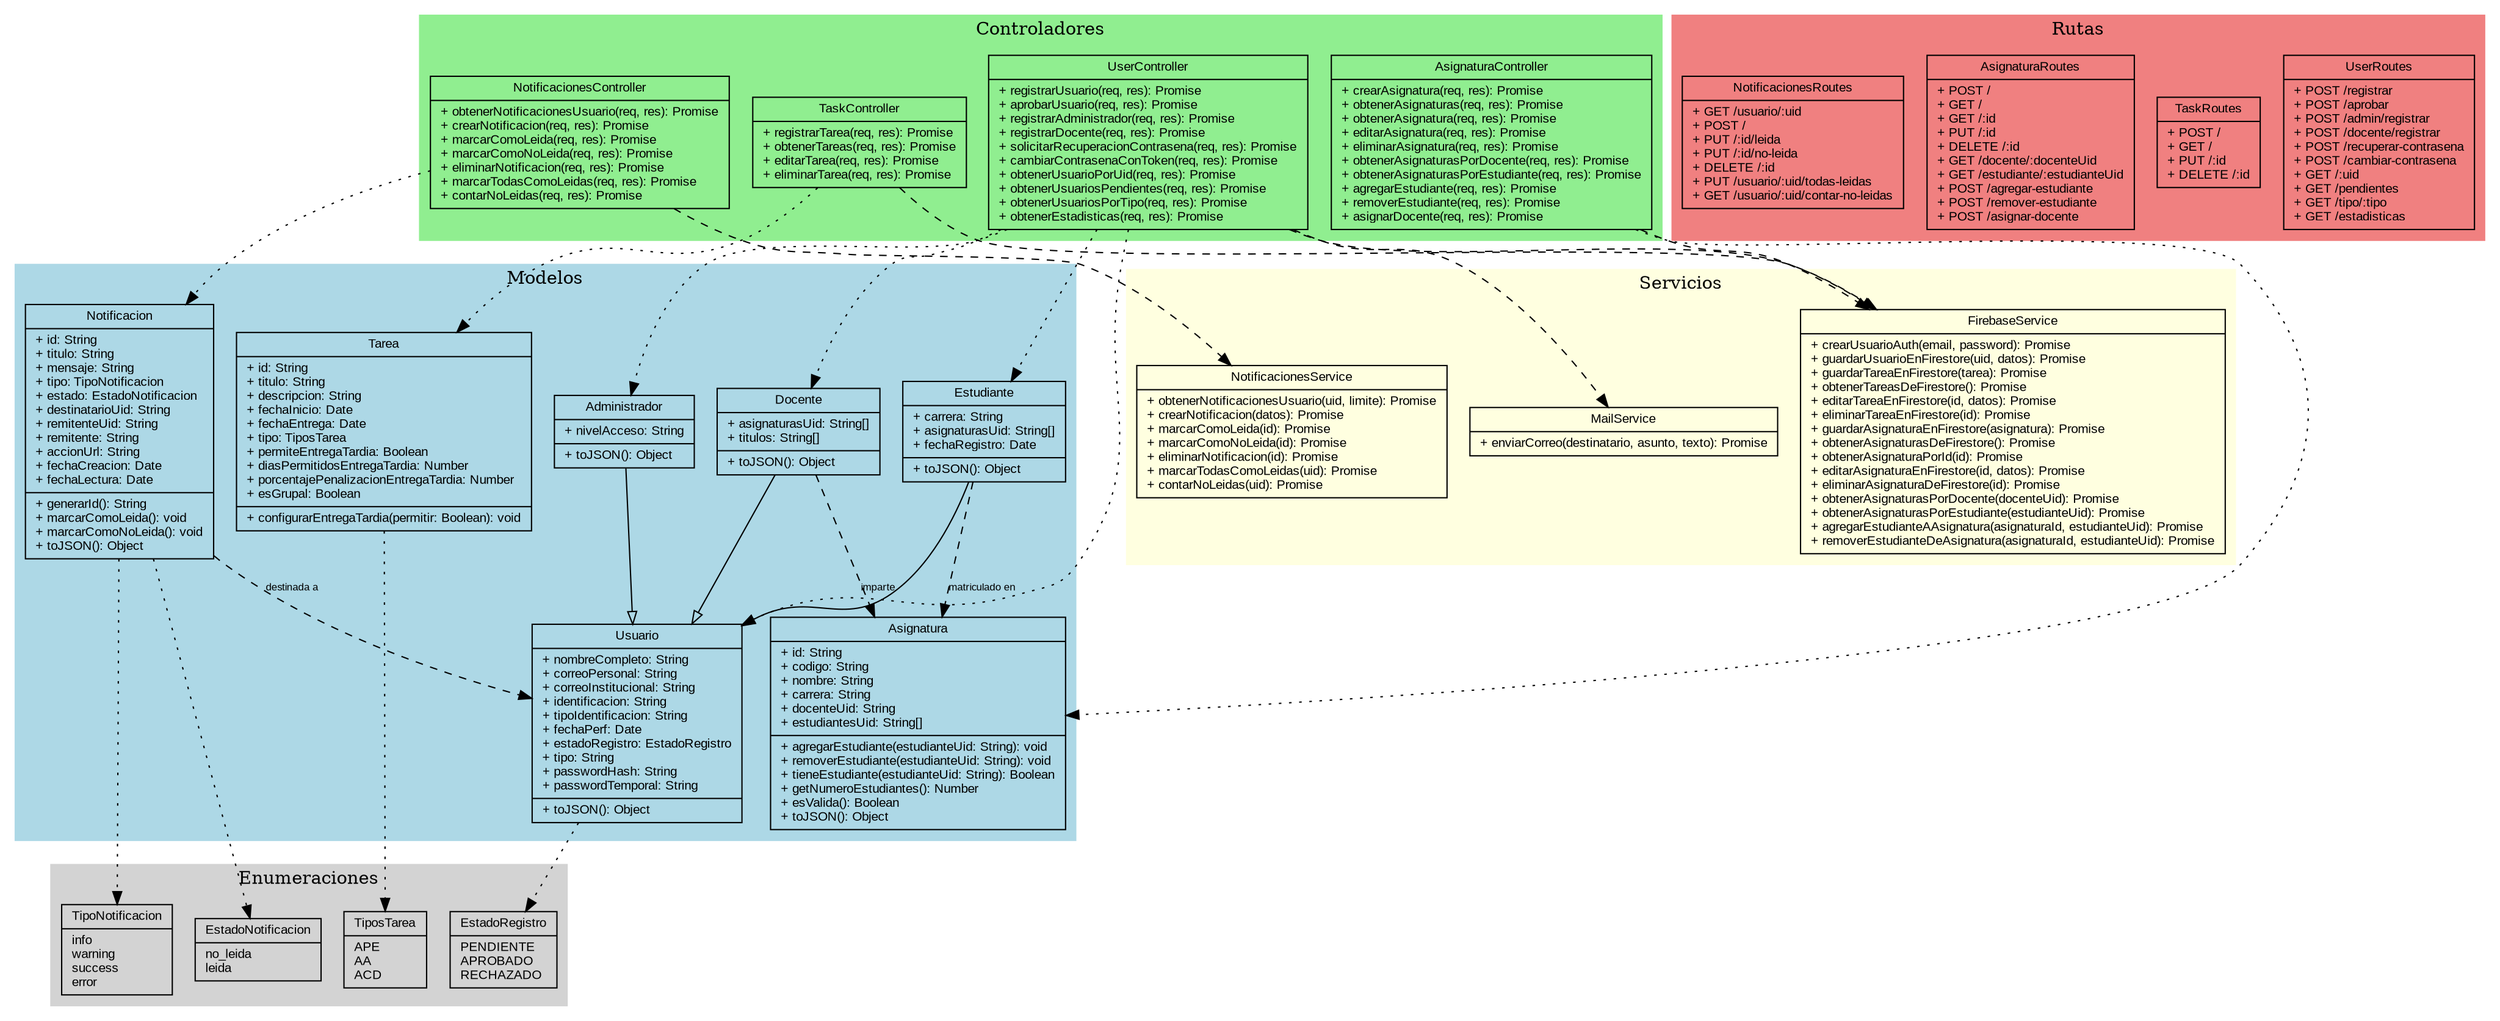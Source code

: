 digraph BackendSGTA {
  // Configuración del gráfico
  rankdir=TB;
  node [shape=record, fontname="Arial", fontsize=10];
  edge [fontname="Arial", fontsize=8];
  
  // Enumeraciones
  subgraph cluster_enums {
    label="Enumeraciones";
    style=filled;
    color=lightgrey;
    
    EstadoRegistro [label="{EstadoRegistro|PENDIENTE\lAPROBADO\lRECHAZADO\l}"];
    TiposTarea [label="{TiposTarea|APE\lAA\lACD\l}"];
    TipoNotificacion [label="{TipoNotificacion|info\lwarning\lsuccess\lerror\l}"];
    EstadoNotificacion [label="{EstadoNotificacion|no_leida\lleida\l}"];
  }
  
  // Clases de Modelo
  subgraph cluster_models {
    label="Modelos";
    style=filled;
    color=lightblue;
    
    Usuario [label="{Usuario|+ nombreCompleto: String\l+ correoPersonal: String\l+ correoInstitucional: String\l+ identificacion: String\l+ tipoIdentificacion: String\l+ fechaPerf: Date\l+ estadoRegistro: EstadoRegistro\l+ tipo: String\l+ passwordHash: String\l+ passwordTemporal: String\l|+ toJSON(): Object\l}"];
    
    Estudiante [label="{Estudiante|+ carrera: String\l+ asignaturasUid: String[]\l+ fechaRegistro: Date\l|+ toJSON(): Object\l}"];
    
    Docente [label="{Docente|+ asignaturasUid: String[]\l+ titulos: String[]\l|+ toJSON(): Object\l}"];
    
    Administrador [label="{Administrador|+ nivelAcceso: String\l|+ toJSON(): Object\l}"];
    
    Tarea [label="{Tarea|+ id: String\l+ titulo: String\l+ descripcion: String\l+ fechaInicio: Date\l+ fechaEntrega: Date\l+ tipo: TiposTarea\l+ permiteEntregaTardia: Boolean\l+ diasPermitidosEntregaTardia: Number\l+ porcentajePenalizacionEntregaTardia: Number\l+ esGrupal: Boolean\l|+ configurarEntregaTardia(permitir: Boolean): void\l}"];
    
    Asignatura [label="{Asignatura|+ id: String\l+ codigo: String\l+ nombre: String\l+ carrera: String\l+ docenteUid: String\l+ estudiantesUid: String[]\l|+ agregarEstudiante(estudianteUid: String): void\l+ removerEstudiante(estudianteUid: String): void\l+ tieneEstudiante(estudianteUid: String): Boolean\l+ getNumeroEstudiantes(): Number\l+ esValida(): Boolean\l+ toJSON(): Object\l}"];
    
    Notificacion [label="{Notificacion|+ id: String\l+ titulo: String\l+ mensaje: String\l+ tipo: TipoNotificacion\l+ estado: EstadoNotificacion\l+ destinatarioUid: String\l+ remitenteUid: String\l+ remitente: String\l+ accionUrl: String\l+ fechaCreacion: Date\l+ fechaLectura: Date\l|+ generarId(): String\l+ marcarComoLeida(): void\l+ marcarComoNoLeida(): void\l+ toJSON(): Object\l}"];
  }
  
  // Controladores
  subgraph cluster_controllers {
    label="Controladores";
    style=filled;
    color=lightgreen;
    
    UserController [label="{UserController|+ registrarUsuario(req, res): Promise\l+ aprobarUsuario(req, res): Promise\l+ registrarAdministrador(req, res): Promise\l+ registrarDocente(req, res): Promise\l+ solicitarRecuperacionContrasena(req, res): Promise\l+ cambiarContrasenaConToken(req, res): Promise\l+ obtenerUsuarioPorUid(req, res): Promise\l+ obtenerUsuariosPendientes(req, res): Promise\l+ obtenerUsuariosPorTipo(req, res): Promise\l+ obtenerEstadisticas(req, res): Promise\l}"];
    
    TaskController [label="{TaskController|+ registrarTarea(req, res): Promise\l+ obtenerTareas(req, res): Promise\l+ editarTarea(req, res): Promise\l+ eliminarTarea(req, res): Promise\l}"];
    
    AsignaturaController [label="{AsignaturaController|+ crearAsignatura(req, res): Promise\l+ obtenerAsignaturas(req, res): Promise\l+ obtenerAsignatura(req, res): Promise\l+ editarAsignatura(req, res): Promise\l+ eliminarAsignatura(req, res): Promise\l+ obtenerAsignaturasPorDocente(req, res): Promise\l+ obtenerAsignaturasPorEstudiante(req, res): Promise\l+ agregarEstudiante(req, res): Promise\l+ removerEstudiante(req, res): Promise\l+ asignarDocente(req, res): Promise\l}"];
    
    NotificacionesController [label="{NotificacionesController|+ obtenerNotificacionesUsuario(req, res): Promise\l+ crearNotificacion(req, res): Promise\l+ marcarComoLeida(req, res): Promise\l+ marcarComoNoLeida(req, res): Promise\l+ eliminarNotificacion(req, res): Promise\l+ marcarTodasComoLeidas(req, res): Promise\l+ contarNoLeidas(req, res): Promise\l}"];
  }
  
  // Servicios
  subgraph cluster_services {
    label="Servicios";
    style=filled;
    color=lightyellow;
    
    FirebaseService [label="{FirebaseService|+ crearUsuarioAuth(email, password): Promise\l+ guardarUsuarioEnFirestore(uid, datos): Promise\l+ guardarTareaEnFirestore(tarea): Promise\l+ obtenerTareasDeFirestore(): Promise\l+ editarTareaEnFirestore(id, datos): Promise\l+ eliminarTareaEnFirestore(id): Promise\l+ guardarAsignaturaEnFirestore(asignatura): Promise\l+ obtenerAsignaturasDeFirestore(): Promise\l+ obtenerAsignaturaPorId(id): Promise\l+ editarAsignaturaEnFirestore(id, datos): Promise\l+ eliminarAsignaturaDeFirestore(id): Promise\l+ obtenerAsignaturasPorDocente(docenteUid): Promise\l+ obtenerAsignaturasPorEstudiante(estudianteUid): Promise\l+ agregarEstudianteAAsignatura(asignaturaId, estudianteUid): Promise\l+ removerEstudianteDeAsignatura(asignaturaId, estudianteUid): Promise\l}"];
    
    MailService [label="{MailService|+ enviarCorreo(destinatario, asunto, texto): Promise\l}"];
    
    NotificacionesService [label="{NotificacionesService|+ obtenerNotificacionesUsuario(uid, limite): Promise\l+ crearNotificacion(datos): Promise\l+ marcarComoLeida(id): Promise\l+ marcarComoNoLeida(id): Promise\l+ eliminarNotificacion(id): Promise\l+ marcarTodasComoLeidas(uid): Promise\l+ contarNoLeidas(uid): Promise\l}"];
  }
  
  // Rutas
  subgraph cluster_routes {
    label="Rutas";
    style=filled;
    color=lightcoral;
    
    UserRoutes [label="{UserRoutes|+ POST /registrar\l+ POST /aprobar\l+ POST /admin/registrar\l+ POST /docente/registrar\l+ POST /recuperar-contrasena\l+ POST /cambiar-contrasena\l+ GET /:uid\l+ GET /pendientes\l+ GET /tipo/:tipo\l+ GET /estadisticas\l}"];
    
    TaskRoutes [label="{TaskRoutes|+ POST /\l+ GET /\l+ PUT /:id\l+ DELETE /:id\l}"];
    
    AsignaturaRoutes [label="{AsignaturaRoutes|+ POST /\l+ GET /\l+ GET /:id\l+ PUT /:id\l+ DELETE /:id\l+ GET /docente/:docenteUid\l+ GET /estudiante/:estudianteUid\l+ POST /agregar-estudiante\l+ POST /remover-estudiante\l+ POST /asignar-docente\l}"];
    
    NotificacionesRoutes [label="{NotificacionesRoutes|+ GET /usuario/:uid\l+ POST /\l+ PUT /:id/leida\l+ PUT /:id/no-leida\l+ DELETE /:id\l+ PUT /usuario/:uid/todas-leidas\l+ GET /usuario/:uid/contar-no-leidas\l}"];
  }
  
  // Herencia
  Estudiante -> Usuario [arrowhead=empty];
  Docente -> Usuario [arrowhead=empty];
  Administrador -> Usuario [arrowhead=empty];
  
  // Relaciones de composición
  UserController -> FirebaseService [style=dashed];
  UserController -> MailService [style=dashed];
  TaskController -> FirebaseService [style=dashed];
  AsignaturaController -> FirebaseService [style=dashed];
  NotificacionesController -> NotificacionesService [style=dashed];
  
  // Relaciones de uso
  UserController -> Usuario [style=dotted];
  UserController -> Estudiante [style=dotted];
  UserController -> Docente [style=dotted];
  UserController -> Administrador [style=dotted];
  TaskController -> Tarea [style=dotted];
  AsignaturaController -> Asignatura [style=dotted];
  NotificacionesController -> Notificacion [style=dotted];
  
  // Relaciones entre entidades
  Estudiante -> Asignatura [label="matriculado en", style=dashed];
  Docente -> Asignatura [label="imparte", style=dashed];
  Notificacion -> Usuario [label="destinada a", style=dashed];
  
  // Dependencias de enumeraciones
  Usuario -> EstadoRegistro [style=dotted];
  Tarea -> TiposTarea [style=dotted];
  Notificacion -> TipoNotificacion [style=dotted];
  Notificacion -> EstadoNotificacion [style=dotted];
} 